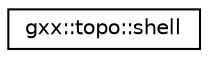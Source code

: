 digraph "Graphical Class Hierarchy"
{
  edge [fontname="Helvetica",fontsize="10",labelfontname="Helvetica",labelfontsize="10"];
  node [fontname="Helvetica",fontsize="10",shape=record];
  rankdir="LR";
  Node1 [label="gxx::topo::shell",height=0.2,width=0.4,color="black", fillcolor="white", style="filled",URL="$classgxx_1_1topo_1_1shell.html"];
}
